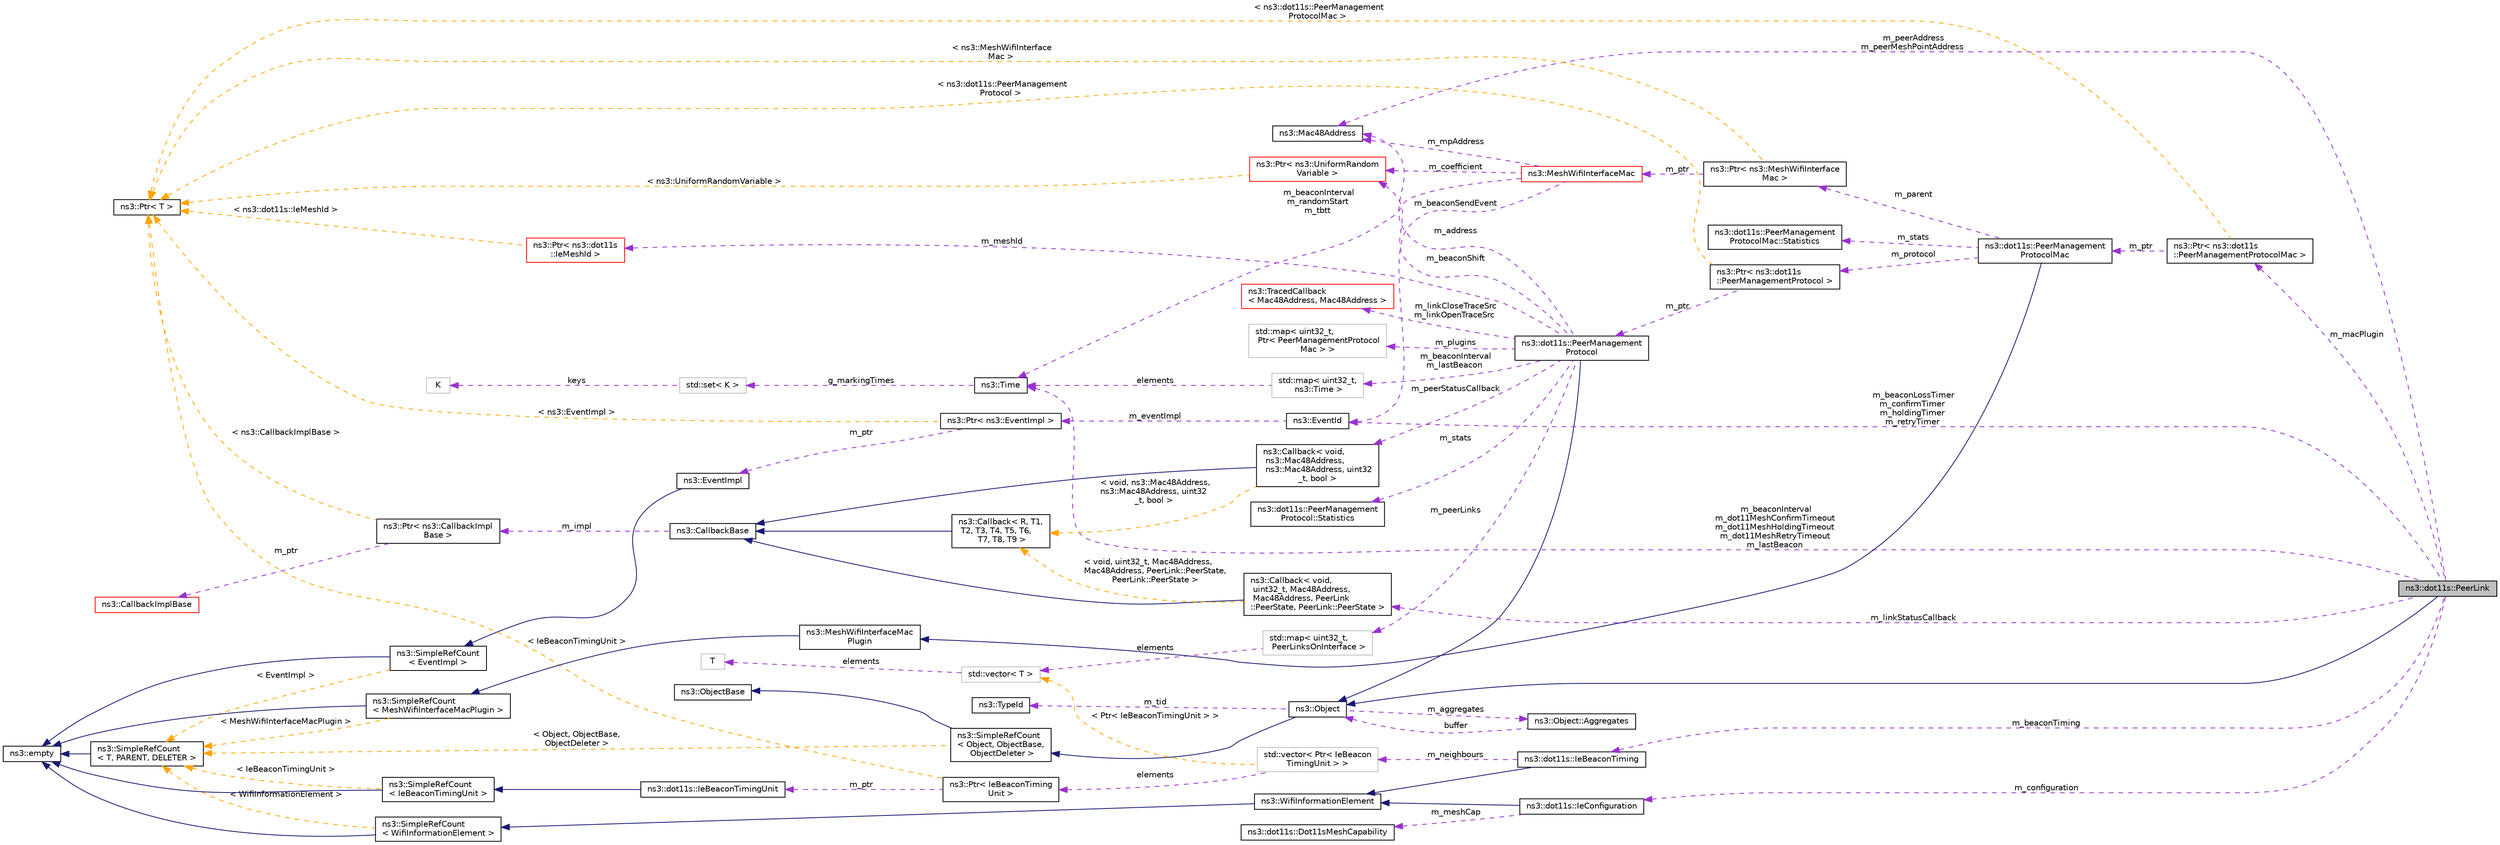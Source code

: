 digraph "ns3::dot11s::PeerLink"
{
 // LATEX_PDF_SIZE
  edge [fontname="Helvetica",fontsize="10",labelfontname="Helvetica",labelfontsize="10"];
  node [fontname="Helvetica",fontsize="10",shape=record];
  rankdir="LR";
  Node1 [label="ns3::dot11s::PeerLink",height=0.2,width=0.4,color="black", fillcolor="grey75", style="filled", fontcolor="black",tooltip="Peer link model for 802.11s Peer Management protocol."];
  Node2 -> Node1 [dir="back",color="midnightblue",fontsize="10",style="solid",fontname="Helvetica"];
  Node2 [label="ns3::Object",height=0.2,width=0.4,color="black", fillcolor="white", style="filled",URL="$classns3_1_1_object.html",tooltip="A base class which provides memory management and object aggregation."];
  Node3 -> Node2 [dir="back",color="midnightblue",fontsize="10",style="solid",fontname="Helvetica"];
  Node3 [label="ns3::SimpleRefCount\l\< Object, ObjectBase,\l ObjectDeleter \>",height=0.2,width=0.4,color="black", fillcolor="white", style="filled",URL="$classns3_1_1_simple_ref_count.html",tooltip=" "];
  Node4 -> Node3 [dir="back",color="midnightblue",fontsize="10",style="solid",fontname="Helvetica"];
  Node4 [label="ns3::ObjectBase",height=0.2,width=0.4,color="black", fillcolor="white", style="filled",URL="$classns3_1_1_object_base.html",tooltip="Anchor the ns-3 type and attribute system."];
  Node5 -> Node3 [dir="back",color="orange",fontsize="10",style="dashed",label=" \< Object, ObjectBase,\l ObjectDeleter \>" ,fontname="Helvetica"];
  Node5 [label="ns3::SimpleRefCount\l\< T, PARENT, DELETER \>",height=0.2,width=0.4,color="black", fillcolor="white", style="filled",URL="$classns3_1_1_simple_ref_count.html",tooltip="A template-based reference counting class."];
  Node6 -> Node5 [dir="back",color="midnightblue",fontsize="10",style="solid",fontname="Helvetica"];
  Node6 [label="ns3::empty",height=0.2,width=0.4,color="black", fillcolor="white", style="filled",URL="$classns3_1_1empty.html",tooltip="make Callback use a separate empty type"];
  Node7 -> Node2 [dir="back",color="darkorchid3",fontsize="10",style="dashed",label=" m_tid" ,fontname="Helvetica"];
  Node7 [label="ns3::TypeId",height=0.2,width=0.4,color="black", fillcolor="white", style="filled",URL="$classns3_1_1_type_id.html",tooltip="a unique identifier for an interface."];
  Node8 -> Node2 [dir="back",color="darkorchid3",fontsize="10",style="dashed",label=" m_aggregates" ,fontname="Helvetica"];
  Node8 [label="ns3::Object::Aggregates",height=0.2,width=0.4,color="black", fillcolor="white", style="filled",URL="$structns3_1_1_object_1_1_aggregates.html",tooltip="The list of Objects aggregated to this one."];
  Node2 -> Node8 [dir="back",color="darkorchid3",fontsize="10",style="dashed",label=" buffer" ,fontname="Helvetica"];
  Node9 -> Node1 [dir="back",color="darkorchid3",fontsize="10",style="dashed",label=" m_peerAddress\nm_peerMeshPointAddress" ,fontname="Helvetica"];
  Node9 [label="ns3::Mac48Address",height=0.2,width=0.4,color="black", fillcolor="white", style="filled",URL="$classns3_1_1_mac48_address.html",tooltip="an EUI-48 address"];
  Node10 -> Node1 [dir="back",color="darkorchid3",fontsize="10",style="dashed",label=" m_beaconLossTimer\nm_confirmTimer\nm_holdingTimer\nm_retryTimer" ,fontname="Helvetica"];
  Node10 [label="ns3::EventId",height=0.2,width=0.4,color="black", fillcolor="white", style="filled",URL="$classns3_1_1_event_id.html",tooltip="An identifier for simulation events."];
  Node11 -> Node10 [dir="back",color="darkorchid3",fontsize="10",style="dashed",label=" m_eventImpl" ,fontname="Helvetica"];
  Node11 [label="ns3::Ptr\< ns3::EventImpl \>",height=0.2,width=0.4,color="black", fillcolor="white", style="filled",URL="$classns3_1_1_ptr.html",tooltip=" "];
  Node12 -> Node11 [dir="back",color="darkorchid3",fontsize="10",style="dashed",label=" m_ptr" ,fontname="Helvetica"];
  Node12 [label="ns3::EventImpl",height=0.2,width=0.4,color="black", fillcolor="white", style="filled",URL="$classns3_1_1_event_impl.html",tooltip="A simulation event."];
  Node13 -> Node12 [dir="back",color="midnightblue",fontsize="10",style="solid",fontname="Helvetica"];
  Node13 [label="ns3::SimpleRefCount\l\< EventImpl \>",height=0.2,width=0.4,color="black", fillcolor="white", style="filled",URL="$classns3_1_1_simple_ref_count.html",tooltip=" "];
  Node6 -> Node13 [dir="back",color="midnightblue",fontsize="10",style="solid",fontname="Helvetica"];
  Node5 -> Node13 [dir="back",color="orange",fontsize="10",style="dashed",label=" \< EventImpl \>" ,fontname="Helvetica"];
  Node14 -> Node11 [dir="back",color="orange",fontsize="10",style="dashed",label=" \< ns3::EventImpl \>" ,fontname="Helvetica"];
  Node14 [label="ns3::Ptr\< T \>",height=0.2,width=0.4,color="black", fillcolor="white", style="filled",URL="$classns3_1_1_ptr.html",tooltip="Smart pointer class similar to boost::intrusive_ptr."];
  Node15 -> Node1 [dir="back",color="darkorchid3",fontsize="10",style="dashed",label=" m_beaconInterval\nm_dot11MeshConfirmTimeout\nm_dot11MeshHoldingTimeout\nm_dot11MeshRetryTimeout\nm_lastBeacon" ,fontname="Helvetica"];
  Node15 [label="ns3::Time",height=0.2,width=0.4,color="black", fillcolor="white", style="filled",URL="$classns3_1_1_time.html",tooltip="Simulation virtual time values and global simulation resolution."];
  Node16 -> Node15 [dir="back",color="darkorchid3",fontsize="10",style="dashed",label=" g_markingTimes" ,fontname="Helvetica"];
  Node16 [label="std::set\< K \>",height=0.2,width=0.4,color="grey75", fillcolor="white", style="filled",tooltip=" "];
  Node17 -> Node16 [dir="back",color="darkorchid3",fontsize="10",style="dashed",label=" keys" ,fontname="Helvetica"];
  Node17 [label="K",height=0.2,width=0.4,color="grey75", fillcolor="white", style="filled",tooltip=" "];
  Node18 -> Node1 [dir="back",color="darkorchid3",fontsize="10",style="dashed",label=" m_configuration" ,fontname="Helvetica"];
  Node18 [label="ns3::dot11s::IeConfiguration",height=0.2,width=0.4,color="black", fillcolor="white", style="filled",URL="$classns3_1_1dot11s_1_1_ie_configuration.html",tooltip="Describes Mesh Configuration Element see 7.3.2.86 of 802.11s draft 3.0."];
  Node19 -> Node18 [dir="back",color="midnightblue",fontsize="10",style="solid",fontname="Helvetica"];
  Node19 [label="ns3::WifiInformationElement",height=0.2,width=0.4,color="black", fillcolor="white", style="filled",URL="$classns3_1_1_wifi_information_element.html",tooltip="Information element, as defined in 802.11-2007 standard."];
  Node20 -> Node19 [dir="back",color="midnightblue",fontsize="10",style="solid",fontname="Helvetica"];
  Node20 [label="ns3::SimpleRefCount\l\< WifiInformationElement \>",height=0.2,width=0.4,color="black", fillcolor="white", style="filled",URL="$classns3_1_1_simple_ref_count.html",tooltip=" "];
  Node6 -> Node20 [dir="back",color="midnightblue",fontsize="10",style="solid",fontname="Helvetica"];
  Node5 -> Node20 [dir="back",color="orange",fontsize="10",style="dashed",label=" \< WifiInformationElement \>" ,fontname="Helvetica"];
  Node21 -> Node18 [dir="back",color="darkorchid3",fontsize="10",style="dashed",label=" m_meshCap" ,fontname="Helvetica"];
  Node21 [label="ns3::dot11s::Dot11sMeshCapability",height=0.2,width=0.4,color="black", fillcolor="white", style="filled",URL="$classns3_1_1dot11s_1_1_dot11s_mesh_capability.html",tooltip="A set of values indicating whether a mesh STA is a possible candidate for mesh peering establishment ..."];
  Node22 -> Node1 [dir="back",color="darkorchid3",fontsize="10",style="dashed",label=" m_beaconTiming" ,fontname="Helvetica"];
  Node22 [label="ns3::dot11s::IeBeaconTiming",height=0.2,width=0.4,color="black", fillcolor="white", style="filled",URL="$classns3_1_1dot11s_1_1_ie_beacon_timing.html",tooltip="See 7.3.2.89 of 802.11s draft 2.07."];
  Node19 -> Node22 [dir="back",color="midnightblue",fontsize="10",style="solid",fontname="Helvetica"];
  Node23 -> Node22 [dir="back",color="darkorchid3",fontsize="10",style="dashed",label=" m_neighbours" ,fontname="Helvetica"];
  Node23 [label="std::vector\< Ptr\< IeBeacon\lTimingUnit \> \>",height=0.2,width=0.4,color="grey75", fillcolor="white", style="filled",tooltip=" "];
  Node24 -> Node23 [dir="back",color="darkorchid3",fontsize="10",style="dashed",label=" elements" ,fontname="Helvetica"];
  Node24 [label="ns3::Ptr\< IeBeaconTiming\lUnit \>",height=0.2,width=0.4,color="black", fillcolor="white", style="filled",URL="$classns3_1_1_ptr.html",tooltip=" "];
  Node25 -> Node24 [dir="back",color="darkorchid3",fontsize="10",style="dashed",label=" m_ptr" ,fontname="Helvetica"];
  Node25 [label="ns3::dot11s::IeBeaconTimingUnit",height=0.2,width=0.4,color="black", fillcolor="white", style="filled",URL="$classns3_1_1dot11s_1_1_ie_beacon_timing_unit.html",tooltip="Information element describing one unit of beacon timing element."];
  Node26 -> Node25 [dir="back",color="midnightblue",fontsize="10",style="solid",fontname="Helvetica"];
  Node26 [label="ns3::SimpleRefCount\l\< IeBeaconTimingUnit \>",height=0.2,width=0.4,color="black", fillcolor="white", style="filled",URL="$classns3_1_1_simple_ref_count.html",tooltip=" "];
  Node6 -> Node26 [dir="back",color="midnightblue",fontsize="10",style="solid",fontname="Helvetica"];
  Node5 -> Node26 [dir="back",color="orange",fontsize="10",style="dashed",label=" \< IeBeaconTimingUnit \>" ,fontname="Helvetica"];
  Node14 -> Node24 [dir="back",color="orange",fontsize="10",style="dashed",label=" \< IeBeaconTimingUnit \>" ,fontname="Helvetica"];
  Node27 -> Node23 [dir="back",color="orange",fontsize="10",style="dashed",label=" \< Ptr\< IeBeaconTimingUnit \> \>" ,fontname="Helvetica"];
  Node27 [label="std::vector\< T \>",height=0.2,width=0.4,color="grey75", fillcolor="white", style="filled",tooltip=" "];
  Node28 -> Node27 [dir="back",color="darkorchid3",fontsize="10",style="dashed",label=" elements" ,fontname="Helvetica"];
  Node28 [label="T",height=0.2,width=0.4,color="grey75", fillcolor="white", style="filled",tooltip=" "];
  Node29 -> Node1 [dir="back",color="darkorchid3",fontsize="10",style="dashed",label=" m_macPlugin" ,fontname="Helvetica"];
  Node29 [label="ns3::Ptr\< ns3::dot11s\l::PeerManagementProtocolMac \>",height=0.2,width=0.4,color="black", fillcolor="white", style="filled",URL="$classns3_1_1_ptr.html",tooltip=" "];
  Node30 -> Node29 [dir="back",color="darkorchid3",fontsize="10",style="dashed",label=" m_ptr" ,fontname="Helvetica"];
  Node30 [label="ns3::dot11s::PeerManagement\lProtocolMac",height=0.2,width=0.4,color="black", fillcolor="white", style="filled",URL="$classns3_1_1dot11s_1_1_peer_management_protocol_mac.html",tooltip="This is plugin to Mesh WiFi MAC, which implements the interface to dot11s peer management protocol: i..."];
  Node31 -> Node30 [dir="back",color="midnightblue",fontsize="10",style="solid",fontname="Helvetica"];
  Node31 [label="ns3::MeshWifiInterfaceMac\lPlugin",height=0.2,width=0.4,color="black", fillcolor="white", style="filled",URL="$classns3_1_1_mesh_wifi_interface_mac_plugin.html",tooltip="Common interface for mesh point interface MAC plugins."];
  Node32 -> Node31 [dir="back",color="midnightblue",fontsize="10",style="solid",fontname="Helvetica"];
  Node32 [label="ns3::SimpleRefCount\l\< MeshWifiInterfaceMacPlugin \>",height=0.2,width=0.4,color="black", fillcolor="white", style="filled",URL="$classns3_1_1_simple_ref_count.html",tooltip=" "];
  Node6 -> Node32 [dir="back",color="midnightblue",fontsize="10",style="solid",fontname="Helvetica"];
  Node5 -> Node32 [dir="back",color="orange",fontsize="10",style="dashed",label=" \< MeshWifiInterfaceMacPlugin \>" ,fontname="Helvetica"];
  Node33 -> Node30 [dir="back",color="darkorchid3",fontsize="10",style="dashed",label=" m_protocol" ,fontname="Helvetica"];
  Node33 [label="ns3::Ptr\< ns3::dot11s\l::PeerManagementProtocol \>",height=0.2,width=0.4,color="black", fillcolor="white", style="filled",URL="$classns3_1_1_ptr.html",tooltip=" "];
  Node34 -> Node33 [dir="back",color="darkorchid3",fontsize="10",style="dashed",label=" m_ptr" ,fontname="Helvetica"];
  Node34 [label="ns3::dot11s::PeerManagement\lProtocol",height=0.2,width=0.4,color="black", fillcolor="white", style="filled",URL="$classns3_1_1dot11s_1_1_peer_management_protocol.html",tooltip="802.11s Peer Management Protocol model"];
  Node2 -> Node34 [dir="back",color="midnightblue",fontsize="10",style="solid",fontname="Helvetica"];
  Node9 -> Node34 [dir="back",color="darkorchid3",fontsize="10",style="dashed",label=" m_address" ,fontname="Helvetica"];
  Node35 -> Node34 [dir="back",color="darkorchid3",fontsize="10",style="dashed",label=" m_plugins" ,fontname="Helvetica"];
  Node35 [label="std::map\< uint32_t,\l Ptr\< PeerManagementProtocol\lMac \> \>",height=0.2,width=0.4,color="grey75", fillcolor="white", style="filled",tooltip=" "];
  Node38 -> Node34 [dir="back",color="darkorchid3",fontsize="10",style="dashed",label=" m_stats" ,fontname="Helvetica"];
  Node38 [label="ns3::dot11s::PeerManagement\lProtocol::Statistics",height=0.2,width=0.4,color="black", fillcolor="white", style="filled",URL="$structns3_1_1dot11s_1_1_peer_management_protocol_1_1_statistics.html",tooltip="Statistics structure."];
  Node39 -> Node34 [dir="back",color="darkorchid3",fontsize="10",style="dashed",label=" m_beaconInterval\nm_lastBeacon" ,fontname="Helvetica"];
  Node39 [label="std::map\< uint32_t,\l ns3::Time \>",height=0.2,width=0.4,color="grey75", fillcolor="white", style="filled",tooltip=" "];
  Node15 -> Node39 [dir="back",color="darkorchid3",fontsize="10",style="dashed",label=" elements" ,fontname="Helvetica"];
  Node40 -> Node34 [dir="back",color="darkorchid3",fontsize="10",style="dashed",label=" m_peerStatusCallback" ,fontname="Helvetica"];
  Node40 [label="ns3::Callback\< void,\l ns3::Mac48Address,\l ns3::Mac48Address, uint32\l_t, bool \>",height=0.2,width=0.4,color="black", fillcolor="white", style="filled",URL="$classns3_1_1_callback.html",tooltip=" "];
  Node41 -> Node40 [dir="back",color="midnightblue",fontsize="10",style="solid",fontname="Helvetica"];
  Node41 [label="ns3::CallbackBase",height=0.2,width=0.4,color="black", fillcolor="white", style="filled",URL="$classns3_1_1_callback_base.html",tooltip="Base class for Callback class."];
  Node42 -> Node41 [dir="back",color="darkorchid3",fontsize="10",style="dashed",label=" m_impl" ,fontname="Helvetica"];
  Node42 [label="ns3::Ptr\< ns3::CallbackImpl\lBase \>",height=0.2,width=0.4,color="black", fillcolor="white", style="filled",URL="$classns3_1_1_ptr.html",tooltip=" "];
  Node43 -> Node42 [dir="back",color="darkorchid3",fontsize="10",style="dashed",label=" m_ptr" ,fontname="Helvetica"];
  Node43 [label="ns3::CallbackImplBase",height=0.2,width=0.4,color="red", fillcolor="white", style="filled",URL="$classns3_1_1_callback_impl_base.html",tooltip="Abstract base class for CallbackImpl Provides reference counting and equality test."];
  Node14 -> Node42 [dir="back",color="orange",fontsize="10",style="dashed",label=" \< ns3::CallbackImplBase \>" ,fontname="Helvetica"];
  Node45 -> Node40 [dir="back",color="orange",fontsize="10",style="dashed",label=" \< void, ns3::Mac48Address,\l ns3::Mac48Address, uint32\l_t, bool \>" ,fontname="Helvetica"];
  Node45 [label="ns3::Callback\< R, T1,\l T2, T3, T4, T5, T6,\l T7, T8, T9 \>",height=0.2,width=0.4,color="black", fillcolor="white", style="filled",URL="$classns3_1_1_callback.html",tooltip="Callback template class."];
  Node41 -> Node45 [dir="back",color="midnightblue",fontsize="10",style="solid",fontname="Helvetica"];
  Node46 -> Node34 [dir="back",color="darkorchid3",fontsize="10",style="dashed",label=" m_peerLinks" ,fontname="Helvetica"];
  Node46 [label="std::map\< uint32_t,\l PeerLinksOnInterface \>",height=0.2,width=0.4,color="grey75", fillcolor="white", style="filled",tooltip=" "];
  Node27 -> Node46 [dir="back",color="darkorchid3",fontsize="10",style="dashed",label=" elements" ,fontname="Helvetica"];
  Node47 -> Node34 [dir="back",color="darkorchid3",fontsize="10",style="dashed",label=" m_beaconShift" ,fontname="Helvetica"];
  Node47 [label="ns3::Ptr\< ns3::UniformRandom\lVariable \>",height=0.2,width=0.4,color="red", fillcolor="white", style="filled",URL="$classns3_1_1_ptr.html",tooltip=" "];
  Node14 -> Node47 [dir="back",color="orange",fontsize="10",style="dashed",label=" \< ns3::UniformRandomVariable \>" ,fontname="Helvetica"];
  Node51 -> Node34 [dir="back",color="darkorchid3",fontsize="10",style="dashed",label=" m_meshId" ,fontname="Helvetica"];
  Node51 [label="ns3::Ptr\< ns3::dot11s\l::IeMeshId \>",height=0.2,width=0.4,color="red", fillcolor="white", style="filled",URL="$classns3_1_1_ptr.html",tooltip=" "];
  Node14 -> Node51 [dir="back",color="orange",fontsize="10",style="dashed",label=" \< ns3::dot11s::IeMeshId \>" ,fontname="Helvetica"];
  Node53 -> Node34 [dir="back",color="darkorchid3",fontsize="10",style="dashed",label=" m_linkCloseTraceSrc\nm_linkOpenTraceSrc" ,fontname="Helvetica"];
  Node53 [label="ns3::TracedCallback\l\< Mac48Address, Mac48Address \>",height=0.2,width=0.4,color="red", fillcolor="white", style="filled",URL="$classns3_1_1_traced_callback.html",tooltip=" "];
  Node14 -> Node33 [dir="back",color="orange",fontsize="10",style="dashed",label=" \< ns3::dot11s::PeerManagement\lProtocol \>" ,fontname="Helvetica"];
  Node58 -> Node30 [dir="back",color="darkorchid3",fontsize="10",style="dashed",label=" m_parent" ,fontname="Helvetica"];
  Node58 [label="ns3::Ptr\< ns3::MeshWifiInterface\lMac \>",height=0.2,width=0.4,color="black", fillcolor="white", style="filled",URL="$classns3_1_1_ptr.html",tooltip=" "];
  Node59 -> Node58 [dir="back",color="darkorchid3",fontsize="10",style="dashed",label=" m_ptr" ,fontname="Helvetica"];
  Node59 [label="ns3::MeshWifiInterfaceMac",height=0.2,width=0.4,color="red", fillcolor="white", style="filled",URL="$classns3_1_1_mesh_wifi_interface_mac.html",tooltip="Basic MAC of mesh point Wi-Fi interface."];
  Node9 -> Node59 [dir="back",color="darkorchid3",fontsize="10",style="dashed",label=" m_mpAddress" ,fontname="Helvetica"];
  Node10 -> Node59 [dir="back",color="darkorchid3",fontsize="10",style="dashed",label=" m_beaconSendEvent" ,fontname="Helvetica"];
  Node15 -> Node59 [dir="back",color="darkorchid3",fontsize="10",style="dashed",label=" m_beaconInterval\nm_randomStart\nm_tbtt" ,fontname="Helvetica"];
  Node47 -> Node59 [dir="back",color="darkorchid3",fontsize="10",style="dashed",label=" m_coefficient" ,fontname="Helvetica"];
  Node14 -> Node58 [dir="back",color="orange",fontsize="10",style="dashed",label=" \< ns3::MeshWifiInterface\lMac \>" ,fontname="Helvetica"];
  Node278 -> Node30 [dir="back",color="darkorchid3",fontsize="10",style="dashed",label=" m_stats" ,fontname="Helvetica"];
  Node278 [label="ns3::dot11s::PeerManagement\lProtocolMac::Statistics",height=0.2,width=0.4,color="black", fillcolor="white", style="filled",URL="$structns3_1_1dot11s_1_1_peer_management_protocol_mac_1_1_statistics.html",tooltip="Statistics structure."];
  Node14 -> Node29 [dir="back",color="orange",fontsize="10",style="dashed",label=" \< ns3::dot11s::PeerManagement\lProtocolMac \>" ,fontname="Helvetica"];
  Node279 -> Node1 [dir="back",color="darkorchid3",fontsize="10",style="dashed",label=" m_linkStatusCallback" ,fontname="Helvetica"];
  Node279 [label="ns3::Callback\< void,\l uint32_t, Mac48Address,\l Mac48Address, PeerLink\l::PeerState, PeerLink::PeerState \>",height=0.2,width=0.4,color="black", fillcolor="white", style="filled",URL="$classns3_1_1_callback.html",tooltip=" "];
  Node41 -> Node279 [dir="back",color="midnightblue",fontsize="10",style="solid",fontname="Helvetica"];
  Node45 -> Node279 [dir="back",color="orange",fontsize="10",style="dashed",label=" \< void, uint32_t, Mac48Address,\l Mac48Address, PeerLink::PeerState,\l PeerLink::PeerState \>" ,fontname="Helvetica"];
}

